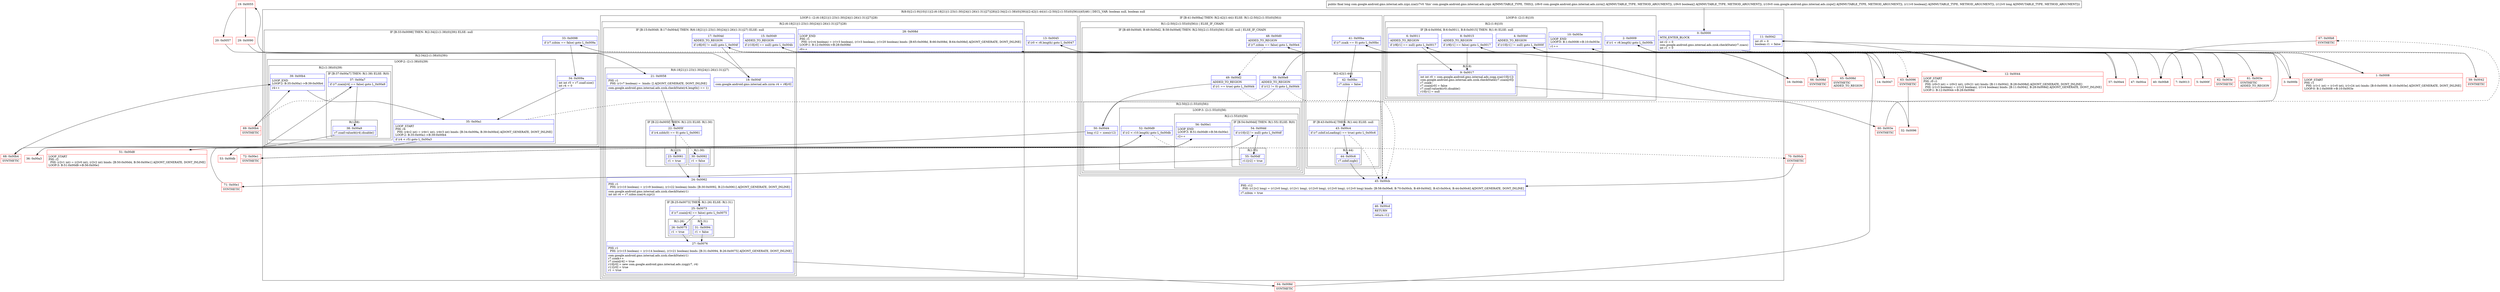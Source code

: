digraph "CFG forcom.google.android.gms.internal.ads.zzpz.zza([Lcom\/google\/android\/gms\/internal\/ads\/zzrm;[Z[Lcom\/google\/android\/gms\/internal\/ads\/zzqw;[ZJ)J" {
subgraph cluster_Region_563200494 {
label = "R(8:0|(2:(1:9)|10)|11|(2:(6:18|21|(1:23)(1:30)|24|(1:26)(1:31)|27)|28)|(2:34|(2:(1:38)(0)|39))|(2:42|(1:44))(1:(2:50|(2:(1:55)(0)|56)))|45|46) | DECL_VAR: boolean null, boolean null\l";
node [shape=record,color=blue];
Node_0 [shape=record,label="{0\:\ 0x0000|MTH_ENTER_BLOCK\l|int r2 = 0\lcom.google.android.gms.internal.ads.zzsk.checkState(r7.zzacs)\lint r1 = 0\l}"];
subgraph cluster_LoopRegion_1978807234 {
label = "LOOP:0: (2:(1:9)|10)";
node [shape=record,color=blue];
Node_2 [shape=record,label="{2\:\ 0x0009|if (r1 \< r8.length) goto L_0x000b\l}"];
subgraph cluster_Region_1408669148 {
label = "R(2:(1:9)|10)";
node [shape=record,color=blue];
subgraph cluster_IfRegion_641435751 {
label = "IF [B:4:0x000d, B:6:0x0011, B:8:0x0015] THEN: R(1:9) ELSE: null";
node [shape=record,color=blue];
Node_4 [shape=record,label="{4\:\ 0x000d|ADDED_TO_REGION\l|if (r10[r1] != null) goto L_0x000f\l}"];
Node_6 [shape=record,label="{6\:\ 0x0011|ADDED_TO_REGION\l|if (r8[r1] == null) goto L_0x0017\l}"];
Node_8 [shape=record,label="{8\:\ 0x0015|ADDED_TO_REGION\l|if (r9[r1] == false) goto L_0x0017\l}"];
subgraph cluster_Region_1979032824 {
label = "R(1:9)";
node [shape=record,color=blue];
Node_9 [shape=record,label="{9\:\ 0x0017|int int r0 = com.google.android.gms.internal.ads.zzqg.zza(r10[r1])\lcom.google.android.gms.internal.ads.zzsk.checkState(r7.zzain[r0])\lr7.zzaik\-\-\lr7.zzain[r0] = false\lr7.zzaif.valueAt(r0).disable()\lr10[r1] = null\l}"];
}
}
Node_10 [shape=record,label="{10\:\ 0x003e|LOOP_END\lLOOP:0: B:1:0x0008\-\>B:10:0x003e\l|r1++\l}"];
}
}
Node_11 [shape=record,label="{11\:\ 0x0042|int r0 = 0\lboolean r1 = false\l}"];
subgraph cluster_LoopRegion_301856167 {
label = "LOOP:1: (2:(6:18|21|(1:23)(1:30)|24|(1:26)(1:31)|27)|28)";
node [shape=record,color=blue];
Node_13 [shape=record,label="{13\:\ 0x0045|if (r0 \< r8.length) goto L_0x0047\l}"];
subgraph cluster_Region_1992477233 {
label = "R(2:(6:18|21|(1:23)(1:30)|24|(1:26)(1:31)|27)|28)";
node [shape=record,color=blue];
subgraph cluster_IfRegion_213916734 {
label = "IF [B:15:0x0049, B:17:0x004d] THEN: R(6:18|21|(1:23)(1:30)|24|(1:26)(1:31)|27) ELSE: null";
node [shape=record,color=blue];
Node_15 [shape=record,label="{15\:\ 0x0049|ADDED_TO_REGION\l|if (r10[r0] == null) goto L_0x004b\l}"];
Node_17 [shape=record,label="{17\:\ 0x004d|ADDED_TO_REGION\l|if (r8[r0] != null) goto L_0x004f\l}"];
subgraph cluster_Region_1414183738 {
label = "R(6:18|21|(1:23)(1:30)|24|(1:26)(1:31)|27)";
node [shape=record,color=blue];
Node_18 [shape=record,label="{18\:\ 0x004f|com.google.android.gms.internal.ads.zzrm r4 = r8[r0]\l}"];
Node_21 [shape=record,label="{21\:\ 0x0058|PHI: r1 \l  PHI: (r1v7 boolean) =  binds: [] A[DONT_GENERATE, DONT_INLINE]\l|com.google.android.gms.internal.ads.zzsk.checkState(r4.length() == 1)\l}"];
subgraph cluster_IfRegion_785019224 {
label = "IF [B:22:0x005f] THEN: R(1:23) ELSE: R(1:30)";
node [shape=record,color=blue];
Node_22 [shape=record,label="{22\:\ 0x005f|if (r4.zzbh(0) == 0) goto L_0x0061\l}"];
subgraph cluster_Region_1861562391 {
label = "R(1:23)";
node [shape=record,color=blue];
Node_23 [shape=record,label="{23\:\ 0x0061|r1 = true\l}"];
}
subgraph cluster_Region_797206317 {
label = "R(1:30)";
node [shape=record,color=blue];
Node_30 [shape=record,label="{30\:\ 0x0092|r1 = false\l}"];
}
}
Node_24 [shape=record,label="{24\:\ 0x0062|PHI: r1 \l  PHI: (r1v10 boolean) = (r1v9 boolean), (r1v22 boolean) binds: [B:30:0x0092, B:23:0x0061] A[DONT_GENERATE, DONT_INLINE]\l|com.google.android.gms.internal.ads.zzsk.checkState(r1)\lint int r4 = r7.zzbio.zza(r4.zzjr())\l}"];
subgraph cluster_IfRegion_1920042600 {
label = "IF [B:25:0x0073] THEN: R(1:26) ELSE: R(1:31)";
node [shape=record,color=blue];
Node_25 [shape=record,label="{25\:\ 0x0073|if (r7.zzain[r4] == false) goto L_0x0075\l}"];
subgraph cluster_Region_66963972 {
label = "R(1:26)";
node [shape=record,color=blue];
Node_26 [shape=record,label="{26\:\ 0x0075|r1 = true\l}"];
}
subgraph cluster_Region_256666063 {
label = "R(1:31)";
node [shape=record,color=blue];
Node_31 [shape=record,label="{31\:\ 0x0094|r1 = false\l}"];
}
}
Node_27 [shape=record,label="{27\:\ 0x0076|PHI: r1 \l  PHI: (r1v15 boolean) = (r1v14 boolean), (r1v21 boolean) binds: [B:31:0x0094, B:26:0x0075] A[DONT_GENERATE, DONT_INLINE]\l|com.google.android.gms.internal.ads.zzsk.checkState(r1)\lr7.zzaik++\lr7.zzain[r4] = true\lr10[r0] = new com.google.android.gms.internal.ads.zzqg(r7, r4)\lr11[r0] = true\lr1 = true\l}"];
}
}
Node_28 [shape=record,label="{28\:\ 0x008d|LOOP_END\lPHI: r1 \l  PHI: (r1v4 boolean) = (r1v3 boolean), (r1v3 boolean), (r1v20 boolean) binds: [B:65:0x008d, B:66:0x008d, B:64:0x008d] A[DONT_GENERATE, DONT_INLINE]\lLOOP:1: B:12:0x0044\-\>B:28:0x008d\l|r0++\l}"];
}
}
subgraph cluster_IfRegion_137806062 {
label = "IF [B:33:0x0098] THEN: R(2:34|(2:(1:38)(0)|39)) ELSE: null";
node [shape=record,color=blue];
Node_33 [shape=record,label="{33\:\ 0x0098|if (r7.zzbim == false) goto L_0x009a\l}"];
subgraph cluster_Region_1243085030 {
label = "R(2:34|(2:(1:38)(0)|39))";
node [shape=record,color=blue];
Node_34 [shape=record,label="{34\:\ 0x009a|int int r5 = r7.zzaif.size()\lint r4 = 0\l}"];
subgraph cluster_LoopRegion_1186610294 {
label = "LOOP:2: (2:(1:38)(0)|39)";
node [shape=record,color=blue];
Node_35 [shape=record,label="{35\:\ 0x00a1|LOOP_START\lPHI: r4 \l  PHI: (r4v2 int) = (r4v1 int), (r4v3 int) binds: [B:34:0x009a, B:39:0x00b4] A[DONT_GENERATE, DONT_INLINE]\lLOOP:2: B:35:0x00a1\-\>B:39:0x00b4\l|if (r4 \< r5) goto L_0x00a3\l}"];
subgraph cluster_Region_1202248944 {
label = "R(2:(1:38)(0)|39)";
node [shape=record,color=blue];
subgraph cluster_IfRegion_1285661224 {
label = "IF [B:37:0x00a7] THEN: R(1:38) ELSE: R(0)";
node [shape=record,color=blue];
Node_37 [shape=record,label="{37\:\ 0x00a7|if (r7.zzain[r4] == false) goto L_0x00a9\l}"];
subgraph cluster_Region_964993938 {
label = "R(1:38)";
node [shape=record,color=blue];
Node_38 [shape=record,label="{38\:\ 0x00a9|r7.zzaif.valueAt(r4).disable()\l}"];
}
subgraph cluster_Region_1376055522 {
label = "R(0)";
node [shape=record,color=blue];
}
}
Node_39 [shape=record,label="{39\:\ 0x00b4|LOOP_END\lLOOP:2: B:35:0x00a1\-\>B:39:0x00b4\l|r4++\l}"];
}
}
}
}
subgraph cluster_IfRegion_1742882158 {
label = "IF [B:41:0x00ba] THEN: R(2:42|(1:44)) ELSE: R(1:(2:50|(2:(1:55)(0)|56)))";
node [shape=record,color=blue];
Node_41 [shape=record,label="{41\:\ 0x00ba|if (r7.zzaik == 0) goto L_0x00bc\l}"];
subgraph cluster_Region_2049235102 {
label = "R(2:42|(1:44))";
node [shape=record,color=blue];
Node_42 [shape=record,label="{42\:\ 0x00bc|r7.zzbin = false\l}"];
subgraph cluster_IfRegion_1143690884 {
label = "IF [B:43:0x00c4] THEN: R(1:44) ELSE: null";
node [shape=record,color=blue];
Node_43 [shape=record,label="{43\:\ 0x00c4|if (r7.zzbif.isLoading() == true) goto L_0x00c6\l}"];
subgraph cluster_Region_836582659 {
label = "R(1:44)";
node [shape=record,color=blue];
Node_44 [shape=record,label="{44\:\ 0x00c6|r7.zzbif.zzgb()\l}"];
}
}
}
subgraph cluster_Region_1147258723 {
label = "R(1:(2:50|(2:(1:55)(0)|56))) | ELSE_IF_CHAIN\l";
node [shape=record,color=blue];
subgraph cluster_IfRegion_711212249 {
label = "IF [B:48:0x00d0, B:49:0x00d2, B:58:0x00e8] THEN: R(2:50|(2:(1:55)(0)|56)) ELSE: null | ELSE_IF_CHAIN\l";
node [shape=record,color=blue];
Node_48 [shape=record,label="{48\:\ 0x00d0|ADDED_TO_REGION\l|if (r7.zzbim == false) goto L_0x00e4\l}"];
Node_49 [shape=record,label="{49\:\ 0x00d2|ADDED_TO_REGION\l|if (r1 == true) goto L_0x00d4\l}"];
Node_58 [shape=record,label="{58\:\ 0x00e8|ADDED_TO_REGION\l|if (r12 != 0) goto L_0x00d4\l}"];
subgraph cluster_Region_417138521 {
label = "R(2:50|(2:(1:55)(0)|56))";
node [shape=record,color=blue];
Node_50 [shape=record,label="{50\:\ 0x00d4|long r12 = zzen(r12)\l}"];
subgraph cluster_LoopRegion_40290899 {
label = "LOOP:3: (2:(1:55)(0)|56)";
node [shape=record,color=blue];
Node_52 [shape=record,label="{52\:\ 0x00d9|if (r2 \< r10.length) goto L_0x00db\l}"];
subgraph cluster_Region_1014188602 {
label = "R(2:(1:55)(0)|56)";
node [shape=record,color=blue];
subgraph cluster_IfRegion_1858301818 {
label = "IF [B:54:0x00dd] THEN: R(1:55) ELSE: R(0)";
node [shape=record,color=blue];
Node_54 [shape=record,label="{54\:\ 0x00dd|if (r10[r2] != null) goto L_0x00df\l}"];
subgraph cluster_Region_1106398717 {
label = "R(1:55)";
node [shape=record,color=blue];
Node_55 [shape=record,label="{55\:\ 0x00df|r11[r2] = true\l}"];
}
subgraph cluster_Region_106753456 {
label = "R(0)";
node [shape=record,color=blue];
}
}
Node_56 [shape=record,label="{56\:\ 0x00e1|LOOP_END\lLOOP:3: B:51:0x00d8\-\>B:56:0x00e1\l|r2++\l}"];
}
}
}
}
}
}
Node_45 [shape=record,label="{45\:\ 0x00cb|PHI: r12 \l  PHI: (r12v2 long) = (r12v0 long), (r12v1 long), (r12v0 long), (r12v0 long), (r12v0 long) binds: [B:58:0x00e8, B:70:0x00cb, B:49:0x00d2, B:43:0x00c4, B:44:0x00c6] A[DONT_GENERATE, DONT_INLINE]\l|r7.zzbim = true\l}"];
Node_46 [shape=record,label="{46\:\ 0x00cd|RETURN\l|return r12\l}"];
}
Node_1 [shape=record,color=red,label="{1\:\ 0x0008|LOOP_START\lPHI: r1 \l  PHI: (r1v1 int) = (r1v0 int), (r1v24 int) binds: [B:0:0x0000, B:10:0x003e] A[DONT_GENERATE, DONT_INLINE]\lLOOP:0: B:1:0x0008\-\>B:10:0x003e\l}"];
Node_3 [shape=record,color=red,label="{3\:\ 0x000b}"];
Node_5 [shape=record,color=red,label="{5\:\ 0x000f}"];
Node_7 [shape=record,color=red,label="{7\:\ 0x0013}"];
Node_12 [shape=record,color=red,label="{12\:\ 0x0044|LOOP_START\lPHI: r0 r1 \l  PHI: (r0v3 int) = (r0v2 int), (r0v21 int) binds: [B:11:0x0042, B:28:0x008d] A[DONT_GENERATE, DONT_INLINE]\l  PHI: (r1v3 boolean) = (r1v2 boolean), (r1v4 boolean) binds: [B:11:0x0042, B:28:0x008d] A[DONT_GENERATE, DONT_INLINE]\lLOOP:1: B:12:0x0044\-\>B:28:0x008d\l}"];
Node_14 [shape=record,color=red,label="{14\:\ 0x0047}"];
Node_16 [shape=record,color=red,label="{16\:\ 0x004b}"];
Node_19 [shape=record,color=red,label="{19\:\ 0x0055}"];
Node_20 [shape=record,color=red,label="{20\:\ 0x0057}"];
Node_29 [shape=record,color=red,label="{29\:\ 0x0090}"];
Node_32 [shape=record,color=red,label="{32\:\ 0x0096}"];
Node_36 [shape=record,color=red,label="{36\:\ 0x00a3}"];
Node_40 [shape=record,color=red,label="{40\:\ 0x00b8}"];
Node_47 [shape=record,color=red,label="{47\:\ 0x00ce}"];
Node_51 [shape=record,color=red,label="{51\:\ 0x00d8|LOOP_START\lPHI: r2 \l  PHI: (r2v1 int) = (r2v0 int), (r2v2 int) binds: [B:50:0x00d4, B:56:0x00e1] A[DONT_GENERATE, DONT_INLINE]\lLOOP:3: B:51:0x00d8\-\>B:56:0x00e1\l}"];
Node_53 [shape=record,color=red,label="{53\:\ 0x00db}"];
Node_57 [shape=record,color=red,label="{57\:\ 0x00e4}"];
Node_59 [shape=record,color=red,label="{59\:\ 0x0042|SYNTHETIC\l}"];
Node_60 [shape=record,color=red,label="{60\:\ 0x003e|SYNTHETIC\l}"];
Node_61 [shape=record,color=red,label="{61\:\ 0x003e|SYNTHETIC\lADDED_TO_REGION\l}"];
Node_62 [shape=record,color=red,label="{62\:\ 0x003e|SYNTHETIC\l}"];
Node_63 [shape=record,color=red,label="{63\:\ 0x0096|SYNTHETIC\l}"];
Node_64 [shape=record,color=red,label="{64\:\ 0x008d|SYNTHETIC\l}"];
Node_65 [shape=record,color=red,label="{65\:\ 0x008d|SYNTHETIC\lADDED_TO_REGION\l}"];
Node_66 [shape=record,color=red,label="{66\:\ 0x008d|SYNTHETIC\l}"];
Node_67 [shape=record,color=red,label="{67\:\ 0x00b8|SYNTHETIC\l}"];
Node_68 [shape=record,color=red,label="{68\:\ 0x00b4|SYNTHETIC\l}"];
Node_69 [shape=record,color=red,label="{69\:\ 0x00b4|SYNTHETIC\l}"];
Node_70 [shape=record,color=red,label="{70\:\ 0x00cb|SYNTHETIC\l}"];
Node_71 [shape=record,color=red,label="{71\:\ 0x00e1|SYNTHETIC\l}"];
Node_72 [shape=record,color=red,label="{72\:\ 0x00e1|SYNTHETIC\l}"];
MethodNode[shape=record,label="{public final long com.google.android.gms.internal.ads.zzpz.zza((r7v0 'this' com.google.android.gms.internal.ads.zzpz A[IMMUTABLE_TYPE, THIS]), (r8v0 com.google.android.gms.internal.ads.zzrm[] A[IMMUTABLE_TYPE, METHOD_ARGUMENT]), (r9v0 boolean[] A[IMMUTABLE_TYPE, METHOD_ARGUMENT]), (r10v0 com.google.android.gms.internal.ads.zzqw[] A[IMMUTABLE_TYPE, METHOD_ARGUMENT]), (r11v0 boolean[] A[IMMUTABLE_TYPE, METHOD_ARGUMENT]), (r12v0 long A[IMMUTABLE_TYPE, METHOD_ARGUMENT])) }"];
MethodNode -> Node_0;
Node_0 -> Node_1;
Node_2 -> Node_3;
Node_2 -> Node_59[style=dashed];
Node_4 -> Node_5;
Node_4 -> Node_61[style=dashed];
Node_6 -> Node_7[style=dashed];
Node_6 -> Node_9;
Node_8 -> Node_9;
Node_8 -> Node_62[style=dashed];
Node_9 -> Node_60;
Node_10 -> Node_1;
Node_11 -> Node_12;
Node_13 -> Node_14;
Node_13 -> Node_63[style=dashed];
Node_15 -> Node_16;
Node_15 -> Node_65[style=dashed];
Node_17 -> Node_18;
Node_17 -> Node_66[style=dashed];
Node_18 -> Node_19;
Node_21 -> Node_22;
Node_22 -> Node_23;
Node_22 -> Node_30[style=dashed];
Node_23 -> Node_24;
Node_30 -> Node_24;
Node_24 -> Node_25;
Node_25 -> Node_26;
Node_25 -> Node_31[style=dashed];
Node_26 -> Node_27;
Node_31 -> Node_27;
Node_27 -> Node_64;
Node_28 -> Node_12;
Node_33 -> Node_34;
Node_33 -> Node_40[style=dashed];
Node_34 -> Node_35;
Node_35 -> Node_36;
Node_35 -> Node_67[style=dashed];
Node_37 -> Node_38;
Node_37 -> Node_69[style=dashed];
Node_38 -> Node_68;
Node_39 -> Node_35;
Node_41 -> Node_42;
Node_41 -> Node_47[style=dashed];
Node_42 -> Node_43;
Node_43 -> Node_44;
Node_43 -> Node_45[style=dashed];
Node_44 -> Node_45;
Node_48 -> Node_49[style=dashed];
Node_48 -> Node_57;
Node_49 -> Node_45[style=dashed];
Node_49 -> Node_50;
Node_58 -> Node_45[style=dashed];
Node_58 -> Node_50;
Node_50 -> Node_51;
Node_52 -> Node_53;
Node_52 -> Node_70[style=dashed];
Node_54 -> Node_55;
Node_54 -> Node_72[style=dashed];
Node_55 -> Node_71;
Node_56 -> Node_51;
Node_45 -> Node_46;
Node_1 -> Node_2;
Node_3 -> Node_4;
Node_5 -> Node_6;
Node_7 -> Node_8;
Node_12 -> Node_13;
Node_14 -> Node_15;
Node_16 -> Node_17;
Node_19 -> Node_20;
Node_19 -> Node_29;
Node_20 -> Node_21;
Node_29 -> Node_21;
Node_32 -> Node_33;
Node_36 -> Node_37;
Node_40 -> Node_41;
Node_47 -> Node_48;
Node_51 -> Node_52;
Node_53 -> Node_54;
Node_57 -> Node_58;
Node_59 -> Node_11;
Node_60 -> Node_10;
Node_61 -> Node_10;
Node_62 -> Node_10;
Node_63 -> Node_32;
Node_64 -> Node_28;
Node_65 -> Node_28;
Node_66 -> Node_28;
Node_67 -> Node_40;
Node_68 -> Node_39;
Node_69 -> Node_39;
Node_70 -> Node_45;
Node_71 -> Node_56;
Node_72 -> Node_56;
}

